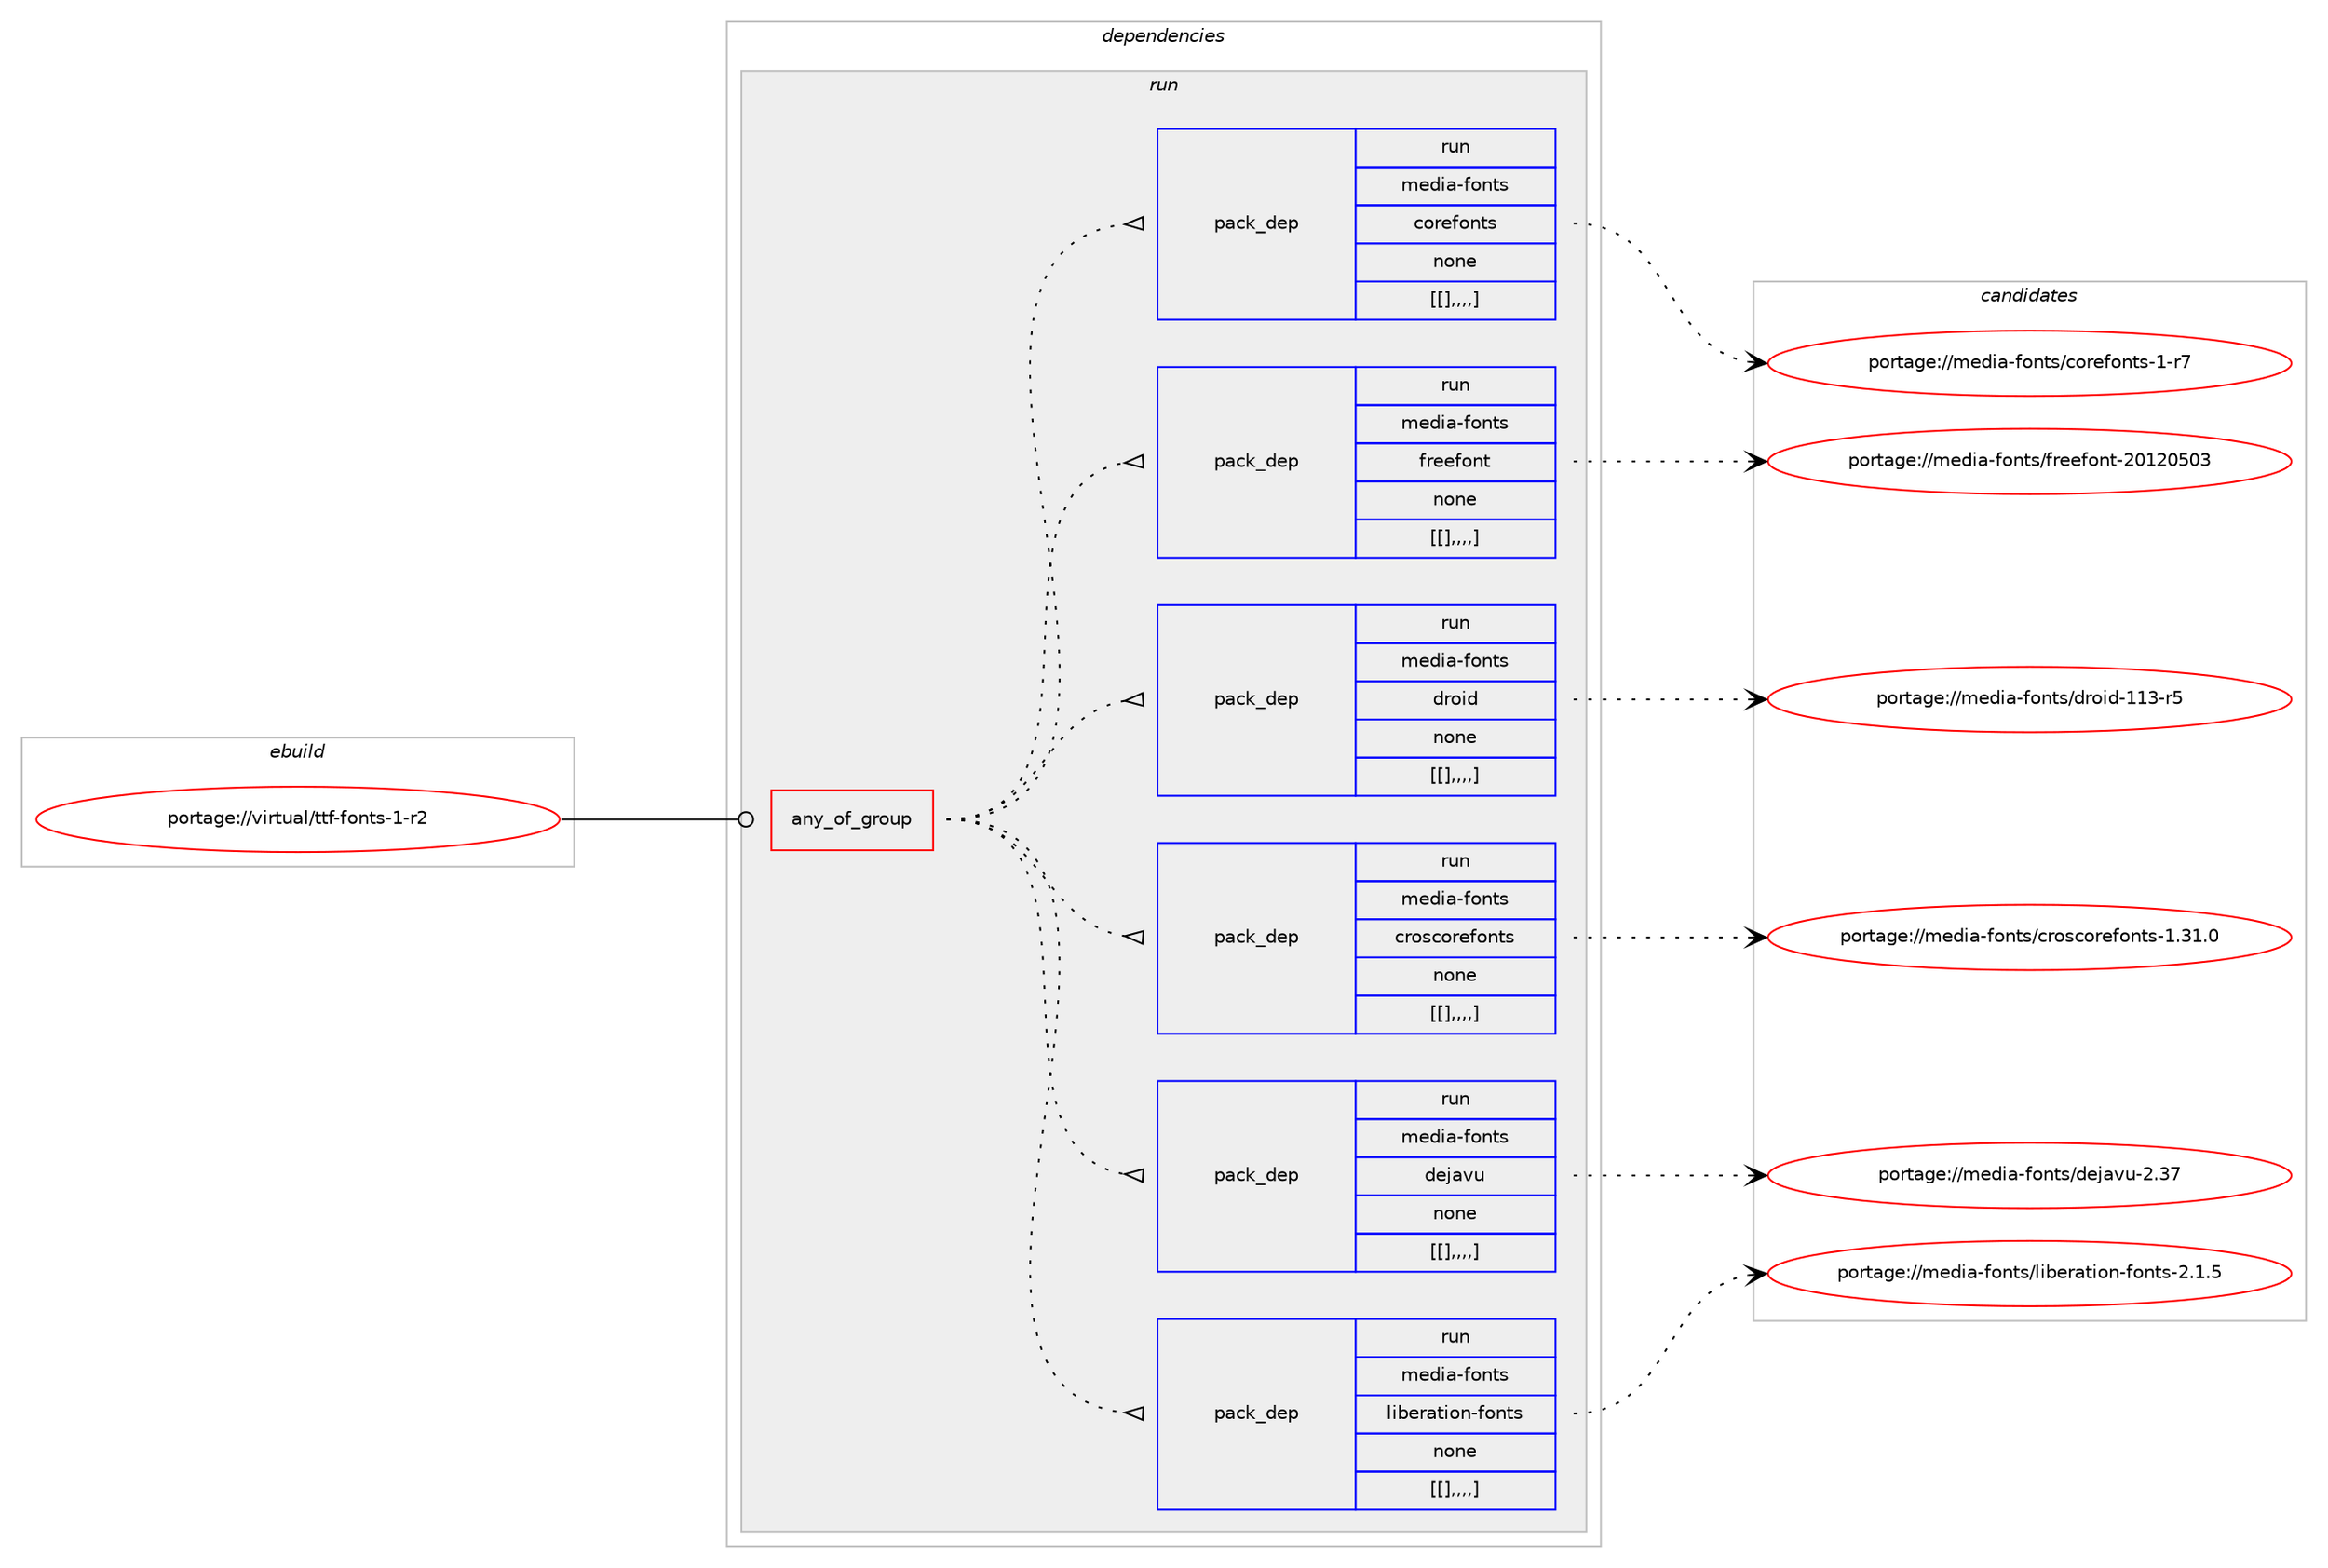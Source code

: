 digraph prolog {

# *************
# Graph options
# *************

newrank=true;
concentrate=true;
compound=true;
graph [rankdir=LR,fontname=Helvetica,fontsize=10,ranksep=1.5];#, ranksep=2.5, nodesep=0.2];
edge  [arrowhead=vee];
node  [fontname=Helvetica,fontsize=10];

# **********
# The ebuild
# **********

subgraph cluster_leftcol {
color=gray;
label=<<i>ebuild</i>>;
id [label="portage://virtual/ttf-fonts-1-r2", color=red, width=4, href="../virtual/ttf-fonts-1-r2.svg"];
}

# ****************
# The dependencies
# ****************

subgraph cluster_midcol {
color=gray;
label=<<i>dependencies</i>>;
subgraph cluster_compile {
fillcolor="#eeeeee";
style=filled;
label=<<i>compile</i>>;
}
subgraph cluster_compileandrun {
fillcolor="#eeeeee";
style=filled;
label=<<i>compile and run</i>>;
}
subgraph cluster_run {
fillcolor="#eeeeee";
style=filled;
label=<<i>run</i>>;
subgraph any107 {
dependency2072 [label=<<TABLE BORDER="0" CELLBORDER="1" CELLSPACING="0" CELLPADDING="4"><TR><TD CELLPADDING="10">any_of_group</TD></TR></TABLE>>, shape=none, color=red];subgraph pack1638 {
dependency2073 [label=<<TABLE BORDER="0" CELLBORDER="1" CELLSPACING="0" CELLPADDING="4" WIDTH="220"><TR><TD ROWSPAN="6" CELLPADDING="30">pack_dep</TD></TR><TR><TD WIDTH="110">run</TD></TR><TR><TD>media-fonts</TD></TR><TR><TD>liberation-fonts</TD></TR><TR><TD>none</TD></TR><TR><TD>[[],,,,]</TD></TR></TABLE>>, shape=none, color=blue];
}
dependency2072:e -> dependency2073:w [weight=20,style="dotted",arrowhead="oinv"];
subgraph pack1640 {
dependency2076 [label=<<TABLE BORDER="0" CELLBORDER="1" CELLSPACING="0" CELLPADDING="4" WIDTH="220"><TR><TD ROWSPAN="6" CELLPADDING="30">pack_dep</TD></TR><TR><TD WIDTH="110">run</TD></TR><TR><TD>media-fonts</TD></TR><TR><TD>dejavu</TD></TR><TR><TD>none</TD></TR><TR><TD>[[],,,,]</TD></TR></TABLE>>, shape=none, color=blue];
}
dependency2072:e -> dependency2076:w [weight=20,style="dotted",arrowhead="oinv"];
subgraph pack1642 {
dependency2078 [label=<<TABLE BORDER="0" CELLBORDER="1" CELLSPACING="0" CELLPADDING="4" WIDTH="220"><TR><TD ROWSPAN="6" CELLPADDING="30">pack_dep</TD></TR><TR><TD WIDTH="110">run</TD></TR><TR><TD>media-fonts</TD></TR><TR><TD>croscorefonts</TD></TR><TR><TD>none</TD></TR><TR><TD>[[],,,,]</TD></TR></TABLE>>, shape=none, color=blue];
}
dependency2072:e -> dependency2078:w [weight=20,style="dotted",arrowhead="oinv"];
subgraph pack1645 {
dependency2082 [label=<<TABLE BORDER="0" CELLBORDER="1" CELLSPACING="0" CELLPADDING="4" WIDTH="220"><TR><TD ROWSPAN="6" CELLPADDING="30">pack_dep</TD></TR><TR><TD WIDTH="110">run</TD></TR><TR><TD>media-fonts</TD></TR><TR><TD>droid</TD></TR><TR><TD>none</TD></TR><TR><TD>[[],,,,]</TD></TR></TABLE>>, shape=none, color=blue];
}
dependency2072:e -> dependency2082:w [weight=20,style="dotted",arrowhead="oinv"];
subgraph pack1648 {
dependency2084 [label=<<TABLE BORDER="0" CELLBORDER="1" CELLSPACING="0" CELLPADDING="4" WIDTH="220"><TR><TD ROWSPAN="6" CELLPADDING="30">pack_dep</TD></TR><TR><TD WIDTH="110">run</TD></TR><TR><TD>media-fonts</TD></TR><TR><TD>freefont</TD></TR><TR><TD>none</TD></TR><TR><TD>[[],,,,]</TD></TR></TABLE>>, shape=none, color=blue];
}
dependency2072:e -> dependency2084:w [weight=20,style="dotted",arrowhead="oinv"];
subgraph pack1649 {
dependency2086 [label=<<TABLE BORDER="0" CELLBORDER="1" CELLSPACING="0" CELLPADDING="4" WIDTH="220"><TR><TD ROWSPAN="6" CELLPADDING="30">pack_dep</TD></TR><TR><TD WIDTH="110">run</TD></TR><TR><TD>media-fonts</TD></TR><TR><TD>corefonts</TD></TR><TR><TD>none</TD></TR><TR><TD>[[],,,,]</TD></TR></TABLE>>, shape=none, color=blue];
}
dependency2072:e -> dependency2086:w [weight=20,style="dotted",arrowhead="oinv"];
}
id:e -> dependency2072:w [weight=20,style="solid",arrowhead="odot"];
}
}

# **************
# The candidates
# **************

subgraph cluster_choices {
rank=same;
color=gray;
label=<<i>candidates</i>>;

subgraph choice1633 {
color=black;
nodesep=1;
choice109101100105974510211111011611547108105981011149711610511111045102111110116115455046494653 [label="portage://media-fonts/liberation-fonts-2.1.5", color=red, width=4,href="../media-fonts/liberation-fonts-2.1.5.svg"];
dependency2073:e -> choice109101100105974510211111011611547108105981011149711610511111045102111110116115455046494653:w [style=dotted,weight="100"];
}
subgraph choice1639 {
color=black;
nodesep=1;
choice109101100105974510211111011611547100101106971181174550465155 [label="portage://media-fonts/dejavu-2.37", color=red, width=4,href="../media-fonts/dejavu-2.37.svg"];
dependency2076:e -> choice109101100105974510211111011611547100101106971181174550465155:w [style=dotted,weight="100"];
}
subgraph choice1641 {
color=black;
nodesep=1;
choice109101100105974510211111011611547991141111159911111410110211111011611545494651494648 [label="portage://media-fonts/croscorefonts-1.31.0", color=red, width=4,href="../media-fonts/croscorefonts-1.31.0.svg"];
dependency2078:e -> choice109101100105974510211111011611547991141111159911111410110211111011611545494651494648:w [style=dotted,weight="100"];
}
subgraph choice1644 {
color=black;
nodesep=1;
choice109101100105974510211111011611547100114111105100454949514511453 [label="portage://media-fonts/droid-113-r5", color=red, width=4,href="../media-fonts/droid-113-r5.svg"];
dependency2082:e -> choice109101100105974510211111011611547100114111105100454949514511453:w [style=dotted,weight="100"];
}
subgraph choice1645 {
color=black;
nodesep=1;
choice109101100105974510211111011611547102114101101102111110116455048495048534851 [label="portage://media-fonts/freefont-20120503", color=red, width=4,href="../media-fonts/freefont-20120503.svg"];
dependency2084:e -> choice109101100105974510211111011611547102114101101102111110116455048495048534851:w [style=dotted,weight="100"];
}
subgraph choice1647 {
color=black;
nodesep=1;
choice1091011001059745102111110116115479911111410110211111011611545494511455 [label="portage://media-fonts/corefonts-1-r7", color=red, width=4,href="../media-fonts/corefonts-1-r7.svg"];
dependency2086:e -> choice1091011001059745102111110116115479911111410110211111011611545494511455:w [style=dotted,weight="100"];
}
}

}
